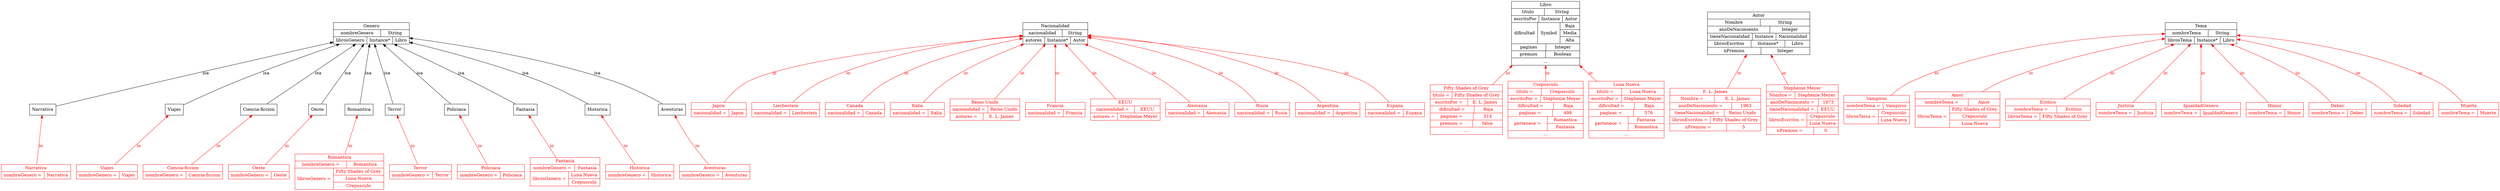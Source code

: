 digraph libros {
	node [label="\N"];
	graph [bb="0,0,6819,614"];
	libros_Class50 [label="{Narrativa|{nombreGenero =|{Narrativa}}}", shape=record, color="0.0,1.0,1.0", fontcolor="0.0,1.0,1.0", pos="90,58", rects="0,58,180,81 0,35,113,58 113,35,180,58", width="2.5", height="0.65278"];
	Narrativa [label=Narrativa, shape=box, color="0.0,0.0,0.0", fontcolor="0.0,0.0,0.0", pos="145,261", width="0.92361", height="0.5"];
	libros_Class12 [label="{Japon|{nacionalidad =|{Japon}}}", shape=record, color="0.0,1.0,1.0", fontcolor="0.0,1.0,1.0", pos="2037,261", rects="1963,261,2111,284 1963,238,2061,261 2061,238,2111,261", width="2.0556", height="0.65278"];
	Nacionalidad [label="{Nacionalidad|{nacionalidad|String}|{autores|Instance*|{Autor}}}", shape=record, color="0.0,0.0,0.0", fontcolor="0.0,0.0,0.0", pos="2941,510", rects="2853,521.5,3029,544.5 2853,498.5,2959,521.5 2959,498.5,3029,521.5 2853,475.5,2910,498.5 2910,475.5,2980,498.5 2980,475.5,3029,498.5", width="2.4444", height="0.97222"];
	libros_Class11 [label="{Liechestein|{nacionalidad =|{Liechestein}}}", shape=record, color="0.0,1.0,1.0", fontcolor="0.0,1.0,1.0", pos="2218,261", rects="2129.5,261,2306.5,284 2129.5,238,2227.5,261 2227.5,238,2306.5,261", width="2.4514", height="0.65278"];
	libros_Class13 [label="{Canada|{nacionalidad =|{Canada}}}", shape=record, color="0.0,1.0,1.0", fontcolor="0.0,1.0,1.0", pos="2403,261", rects="2324.5,261,2481.5,284 2324.5,238,2422.5,261 2422.5,238,2481.5,261", width="2.1736", height="0.65278"];
	libros_Class10 [label="{Italia|{nacionalidad =|{Italia}}}", shape=record, color="0.0,1.0,1.0", fontcolor="0.0,1.0,1.0", pos="2570,261", rects="2499.5,261,2640.5,284 2499.5,238,2597.5,261 2597.5,238,2640.5,261", width="1.9514", height="0.65278"];
	libros_Class59 [label="{Fifty Shades of Grey|{titulo =|{Fifty Shades of Grey}}|{escritoPor =|{E. L. James}}|{dificultad =|{Baja}}|{paginas =|{514}}|{premios\
 =|{false}}|{...}}", shape=record, color="0.0,1.0,1.0", fontcolor="0.0,1.0,1.0", pos="4038,261", rects="3943,318.5,4133,341.5 3943,295.5,3999,318.5 3999,295.5,4133,318.5 3943,272.5,4040,295.5 4040,272.5,4133,295.5 3943,249.5,4057,272.5\
 4057,249.5,4133,272.5 3943,226.5,4055,249.5 4055,226.5,4133,249.5 3943,203.5,4054,226.5 4054,203.5,4133,226.5 3943,180.5,4133\
,203.5", width="2.6389", height="2.25"];
	Libro [label="{Libro|{titulo|String}|{escritoPor|Instance|{Autor}}|{dificultad|Symbol|{Baja|Media|Alta}}|{paginas|Integer}|{premios|Boolean}|{\
...}}", shape=record, color="0.0,0.0,0.0", fontcolor="0.0,0.0,0.0", pos="4249,510", rects="4156,590.5,4342,613.5 4156,567.5,4246,590.5 4246,567.5,4342,590.5 4156,544.5,4230,567.5 4230,544.5,4293,567.5 4293,544.5,4342,567.5\
 4156,475.5,4226,544.5 4226,475.5,4288,544.5 4288,521.5,4342,544.5 4288,498.5,4342,521.5 4288,475.5,4342,498.5 4156,452.5,4251\
,475.5 4251,452.5,4342,475.5 4156,429.5,4249,452.5 4249,429.5,4342,452.5 4156,406.5,4342,429.5", width="2.5833", height="2.8889"];
	libros_Class58 [label="{E. L. James|{Nombre =|{E. L. James}}|{anoDeNacimiento =|{1963}}|{tieneNacionalidad =|{Reino Unido}}|{librosEscritos =|{Fifty Shades\
 of Grey}}|{nPremios =|{5}}}", shape=record, color="0.0,1.0,1.0", fontcolor="0.0,1.0,1.0", pos="4699,261", rects="4579,307,4819,330 4579,284,4695,307 4695,284,4819,307 4579,261,4741,284 4741,261,4819,284 4579,238,4718,261 4718,238,4819,261 4579\
,215,4685,238 4685,215,4819,238 4579,192,4728,215 4728,192,4819,215", width="3.3333", height="1.9306"];
	Autor [label="{Autor|{Nombre|String}|{anoDeNacimiento|Integer}|{tieneNacionalidad|Instance|{Nacionalidad}}|{librosEscritos|Instance*|{Libro}}|\
{nPremios|Integer}}", shape=record, color="0.0,0.0,0.0", fontcolor="0.0,0.0,0.0", pos="4815,510", rects="4681.5,556,4948.5,579 4681.5,533,4820.5,556 4820.5,533,4948.5,556 4681.5,510,4845.5,533 4845.5,510,4948.5,533 4681.5,487,4796.5,\
510 4796.5,487,4859.5,510 4859.5,487,4948.5,510 4681.5,464,4793.5,487 4793.5,464,4882.5,487 4882.5,464,4948.5,487 4681.5,441,4821.5\
,464 4821.5,441,4948.5,464", width="3.7014", height="1.9306"];
	libros_Class55 [label="{Viajes|{nombreGenero =|{Viajes}}}", shape=record, color="0.0,1.0,1.0", fontcolor="0.0,1.0,1.0", pos="280,58", rects="198.5,58,361.5,81 198.5,35,311.5,58 311.5,35,361.5,58", width="2.2569", height="0.65278"];
	Viajes [label=Viajes, shape=box, color="0.0,0.0,0.0", fontcolor="0.0,0.0,0.0", pos="322,261", width="0.75", height="0.5"];
	"Ciencia-ficcion" [label="Ciencia-ficcion", shape=box, color="0.0,0.0,0.0", fontcolor="0.0,0.0,0.0", pos="575,261", width="1.3958", height="0.5"];
	Genero [label="{Genero|{nombreGenero|String}|{librosGenero|Instance*|{Libro}}}", shape=record, color="0.0,0.0,0.0", fontcolor="0.0,0.0,0.0", pos="951,510", rects="848,521.5,1054,544.5 848,498.5,976,521.5 976,498.5,1054,521.5 848,475.5,937,498.5 937,475.5,1007,498.5 1007,475.5,1054,498.5", width="2.8611", height="0.97222"];
	Oeste [label=Oeste, shape=box, color="0.0,0.0,0.0", fontcolor="0.0,0.0,0.0", pos="759,261", width="0.75", height="0.5"];
	libros_Class53 [label="{Romantica|{nombreGenero =|{Romantica}}|{librosGenero =|{Fifty Shades of Grey|Luna Nueva|Crepusculo}}}", shape=record, color="0.0,1.0,1.0", fontcolor="0.0,1.0,1.0", pos="910,58", rects="792.5,92.5,1027.5,115.5 792.5,69.5,927.5,92.5 927.5,69.5,1027.5,92.5 792.5,0.5,893.5,69.5 893.5,46.5,1027.5,69.5 893.5,23.5,1027.5\
,46.5 893.5,0.5,1027.5,23.5", width="3.2569", height="1.6111"];
	Romantica [label=Romantica, shape=box, color="0.0,0.0,0.0", fontcolor="0.0,0.0,0.0", pos="916,261", width="1.0625", height="0.5"];
	libros_Class54 [label="{Terror|{nombreGenero =|{Terror}}}", shape=record, color="0.0,1.0,1.0", fontcolor="0.0,1.0,1.0", pos="1129,58", rects="1046,58,1212,81 1046,35,1159,58 1159,35,1212,58", width="2.3056", height="0.65278"];
	Terror [label=Terror, shape=box, color="0.0,0.0,0.0", fontcolor="0.0,0.0,0.0", pos="1062,261", width="0.75", height="0.5"];
	libros_Class51 [label="{Oeste|{nombreGenero =|{Oeste}}}", shape=record, color="0.0,1.0,1.0", fontcolor="0.0,1.0,1.0", pos="693,58", rects="612,58,774,81 612,35,725,58 725,35,774,58", width="2.25", height="0.65278"];
	libros_Class52 [label="{Policiaca|{nombreGenero =|{Policiaca}}}", shape=record, color="0.0,1.0,1.0", fontcolor="0.0,1.0,1.0", pos="1320,58", rects="1230,58,1410,81 1230,35,1343,58 1343,35,1410,58", width="2.5", height="0.65278"];
	Policiaca [label=Policiaca, shape=box, color="0.0,0.0,0.0", fontcolor="0.0,0.0,0.0", pos="1264,261", width="0.92361", height="0.5"];
	libros_Class61 [label="{Stephenie Meyer|{Nombre =|{Stephenie Meyer}}|{anoDeNacimiento =|{1973}}|{tieneNacionalidad =|{EEUU}}|{librosEscritos =|{Crepusculo\
|Luna Nueva}}|{nPremios =|{0}}}", shape=record, color="0.0,1.0,1.0", fontcolor="0.0,1.0,1.0", pos="4932,261", rects="4837.5,318.5,5026.5,341.5 4837.5,295.5,4913.5,318.5 4913.5,295.5,5026.5,318.5 4837.5,272.5,4973.5,295.5 4973.5,272.5,5026.5,295.5\
 4837.5,249.5,4968.5,272.5 4968.5,249.5,5026.5,272.5 4837.5,203.5,4943.5,249.5 4943.5,226.5,5026.5,249.5 4943.5,203.5,5026.5,226.5\
 4837.5,180.5,4960.5,203.5 4960.5,180.5,5026.5,203.5", width="2.6181", height="2.25"];
	Tema [label="{Tema|{nombreTema|String}|{librosTema|Instance*|{Libro}}}", shape=record, color="0.0,0.0,0.0", fontcolor="0.0,0.0,0.0", pos="6009,510", rects="5910.5,521.5,6107.5,544.5 5910.5,498.5,6029.5,521.5 6029.5,498.5,6107.5,521.5 5910.5,475.5,5990.5,498.5 5990.5,475.5,6060.5,498.5\
 6060.5,475.5,6107.5,498.5", width="2.7292", height="0.97222"];
	libros_Class63 [label="{Crepusculo|{titulo =|{Crepusculo}}|{escritoPor =|{Stephenie Meyer}}|{dificultad =|{Baja}}|{paginas =|{498}}|{pertenece =|{Romantica\
|Fantasia}}|{...}}", shape=record, color="0.0,1.0,1.0", fontcolor="0.0,1.0,1.0", pos="4249,261", rects="4151,330,4347,353 4151,307,4236,330 4236,307,4347,330 4151,284,4237,307 4237,284,4347,307 4151,261,4268,284 4268,261,4347,284 4151\
,238,4266,261 4266,238,4347,261 4151,192,4251,238 4251,215,4347,238 4251,192,4347,215 4151,169,4347,192", width="2.7222", height="2.5694"];
	libros_Class64 [label="{Luna Nueva|{titulo =|{Luna Nueva}}|{escritoPor =|{Stephenie Meyer}}|{dificultad =|{Baja}}|{paginas =|{576}}|{pertenece =|{Fantasia\
|Romantica}}|{...}}", shape=record, color="0.0,1.0,1.0", fontcolor="0.0,1.0,1.0", pos="4463,261", rects="4365,330,4561,353 4365,307,4449,330 4449,307,4561,330 4365,284,4451,307 4451,284,4561,307 4365,261,4482,284 4482,261,4561,284 4365\
,238,4480,261 4480,238,4561,261 4365,192,4465,238 4465,215,4561,238 4465,192,4561,215 4365,169,4561,192", width="2.7222", height="2.5694"];
	libros_Class65 [label="{Vampiros|{nombreTema =|{Vampiros}}|{librosTema =|{Crepusculo|Luna Nueva}}}", shape=record, color="0.0,1.0,1.0", fontcolor="0.0,1.0,1.0", pos="5132,261", rects="5044.5,284,5219.5,307 5044.5,261,5147.5,284 5147.5,261,5219.5,284 5044.5,215,5136.5,261 5136.5,238,5219.5,261 5136.5,215,5219.5,\
238", width="2.4236", height="1.2917"];
	libros_Class9 [label="{Reino Unido|{nacionalidad =|{Reino Unido}}|{autores =|{E. L. James}}}", shape=record, color="0.0,1.0,1.0", fontcolor="0.0,1.0,1.0", pos="2752,261", rects="2659,272.5,2845,295.5 2659,249.5,2757,272.5 2757,249.5,2845,272.5 2659,226.5,2745,249.5 2745,226.5,2845,249.5", width="2.5833", height="0.97222"];
	libros_Class8 [label="{Francia|{nacionalidad =|{Francia}}}", shape=record, color="0.0,1.0,1.0", fontcolor="0.0,1.0,1.0", pos="2941,261", rects="2863,261,3019,284 2863,238,2961,261 2961,238,3019,261", width="2.1667", height="0.65278"];
	libros_Class38 [label="{Amor|{nombreTema =|{Amor}}|{librosTema =|{Fifty Shades of Grey|Crepusculo|Luna Nueva}}}", shape=record, color="0.0,1.0,1.0", fontcolor="0.0,1.0,1.0", pos="5351,261", rects="5238,295.5,5464,318.5 5238,272.5,5378,295.5 5378,272.5,5464,295.5 5238,203.5,5330,272.5 5330,249.5,5464,272.5 5330,226.5,5464,249.5\
 5330,203.5,5464,226.5", width="3.1389", height="1.6111"];
	libros_Class5 [label="{EEUU|{nacionalidad =|{EEUU}}|{autores =|{Stephenie Meyer}}}", shape=record, color="0.0,1.0,1.0", fontcolor="0.0,1.0,1.0", pos="3127,261", rects="3037.5,272.5,3216.5,295.5 3037.5,249.5,3149.5,272.5 3149.5,249.5,3216.5,272.5 3037.5,226.5,3106.5,249.5 3106.5,226.5,3216.5,249.5", width="2.4792", height="0.97222"];
	libros_Class4 [label="{Alemania|{nacionalidad =|{Alemania}}}", shape=record, color="0.0,1.0,1.0", fontcolor="0.0,1.0,1.0", pos="3318,261", rects="3235,261,3401,284 3235,238,3333,261 3333,238,3401,261", width="2.3056", height="0.65278"];
	libros_Class7 [label="{Rusia|{nacionalidad =|{Rusia}}}", shape=record, color="0.0,1.0,1.0", fontcolor="0.0,1.0,1.0", pos="3492,261", rects="3419,261,3565,284 3419,238,3517,261 3517,238,3565,261", width="2.0278", height="0.65278"];
	libros_Class39 [label="{Erotico|{nombreTema =|{Erotico}}|{librosTema =|{Fifty Shades of Grey}}}", shape=record, color="0.0,1.0,1.0", fontcolor="0.0,1.0,1.0", pos="5595,261", rects="5482,272.5,5708,295.5 5482,249.5,5617,272.5 5617,249.5,5708,272.5 5482,226.5,5574,249.5 5574,226.5,5708,249.5", width="3.1389", height="0.97222"];
	libros_Class6 [label="{Argentina|{nacionalidad =|{Argentina}}}", shape=record, color="0.0,1.0,1.0", fontcolor="0.0,1.0,1.0", pos="3667,261", rects="3583,261,3751,284 3583,238,3681,261 3681,238,3751,261", width="2.3333", height="0.65278"];
	libros_Class3 [label="{Espana|{nacionalidad =|{Espana}}}", shape=record, color="0.0,1.0,1.0", fontcolor="0.0,1.0,1.0", pos="3847,261", rects="3769.5,261,3924.5,284 3769.5,238,3867.5,261 3867.5,238,3924.5,261", width="2.1458", height="0.65278"];
	Fantasia [label=Fantasia, shape=box, color="0.0,0.0,0.0", fontcolor="0.0,0.0,0.0", pos="1434,261", width="0.86111", height="0.5"];
	Historica [label=Historica, shape=box, color="0.0,0.0,0.0", fontcolor="0.0,0.0,0.0", pos="1619,261", width="0.92361", height="0.5"];
	libros_Class43 [label="{Justicia|{nombreTema =|{Justicia}}}", shape=record, color="0.0,1.0,1.0", fontcolor="0.0,1.0,1.0", pos="5806,261", rects="5726,261,5886,284 5726,238,5829,261 5829,238,5886,261", width="2.2222", height="0.65278"];
	libros_Class42 [label="{IgualdadGenero|{nombreTema =|{IgualdadGenero}}}", shape=record, color="0.0,1.0,1.0", fontcolor="0.0,1.0,1.0", pos="6009,261", rects="5904.5,261,6113.5,284 5904.5,238,6007.5,261 6007.5,238,6113.5,261", width="2.8958", height="0.65278"];
	libros_Class41 [label="{Honor|{nombreTema =|{Honor}}}", shape=record, color="0.0,1.0,1.0", fontcolor="0.0,1.0,1.0", pos="6210,261", rects="6132,261,6288,284 6132,238,6235,261 6235,238,6288,261", width="2.1667", height="0.65278"];
	libros_Class40 [label="{Deber|{nombreTema =|{Deber}}}", shape=record, color="0.0,1.0,1.0", fontcolor="0.0,1.0,1.0", pos="6383,261", rects="6306.5,261,6459.5,284 6306.5,238,6409.5,261 6409.5,238,6459.5,261", width="2.1181", height="0.65278"];
	libros_Class47 [label="{Ciencia-ficcion|{nombreGenero =|{Ciencia-ficcion}}}", shape=record, color="0.0,1.0,1.0", fontcolor="0.0,1.0,1.0", pos="487,58", rects="380,58,594,81 380,35,493,58 493,35,594,58", width="2.9722", height="0.65278"];
	libros_Class46 [label="{Aventuras|{nombreGenero =|{Aventuras}}}", shape=record, color="0.0,1.0,1.0", fontcolor="0.0,1.0,1.0", pos="1921,58", rects="1828,58,2014,81 1828,35,1941,58 1941,35,2014,58", width="2.5833", height="0.65278"];
	Aventuras [label=Aventuras, shape=box, color="0.0,0.0,0.0", fontcolor="0.0,0.0,0.0", pos="1908,261", width="1.0069", height="0.5"];
	libros_Class45 [label="{Soledad|{nombreTema =|{Soledad}}}", shape=record, color="0.0,1.0,1.0", fontcolor="0.0,1.0,1.0", pos="6560,261", rects="6477.5,261,6642.5,284 6477.5,238,6580.5,261 6580.5,238,6642.5,261", width="2.2847", height="0.65278"];
	libros_Class44 [label="{Muerte|{nombreTema =|{Muerte}}}", shape=record, color="0.0,1.0,1.0", fontcolor="0.0,1.0,1.0", pos="6740,261", rects="6660.5,261,6819.5,284 6660.5,238,6763.5,261 6763.5,238,6819.5,261", width="2.2014", height="0.65278"];
	libros_Class49 [label="{Historica|{nombreGenero =|{Historica}}}", shape=record, color="0.0,1.0,1.0", fontcolor="0.0,1.0,1.0", pos="1720,58", rects="1630,58,1810,81 1630,35,1743,58 1743,35,1810,58", width="2.5", height="0.65278"];
	libros_Class48 [label="{Fantasia|{nombreGenero =|{Fantasia}}|{librosGenero =|{Luna Nueva|Crepusculo}}}", shape=record, color="0.0,1.0,1.0", fontcolor="0.0,1.0,1.0", pos="1520,58", rects="1428,81,1612,104 1428,58,1545,81 1545,58,1612,81 1428,12,1529,58 1529,35,1612,58 1529,12,1612,35", width="2.5556", height="1.2917"];
	Narrativa -> libros_Class50 [dir=back, label=io, color="0.0,1.0,1.0", fontcolor="0.0,1.0,1.0", pos="s,140.31,242.86 137.61,232.99 126.63,192.88 106.24,118.34 96.077,81.209", lp="120.5,142"];
	Nacionalidad -> libros_Class12 [dir=back, label=io, color="0.0,1.0,1.0", fontcolor="0.0,1.0,1.0", pos="s,2852.9,499.56 2843,498.43 2653.1,476.67 2243,423.08 2120,354 2090.2,337.25 2065.4,305.82 2050.9,284.4", lp="2203.5,380"];
	Nacionalidad -> libros_Class11 [dir=back, label=io, color="0.0,1.0,1.0", fontcolor="0.0,1.0,1.0", pos="s,2852.9,501.48 2842.7,500.34 2714.4,485.65 2486.2,447.69 2315,354 2282.8,336.39 2253.4,305.47 2235.6,284.38", lp="2383.5,380"];
	Nacionalidad -> libros_Class13 [dir=back, label=io, color="0.0,1.0,1.0", fontcolor="0.0,1.0,1.0", pos="s,2852.8,491.92 2842.8,489.65 2747.2,467.61 2600.4,425.12 2490,354 2461,335.31 2434.8,304.94 2419,284.25", lp="2551.5,380"];
	Nacionalidad -> libros_Class10 [dir=back, label=io, color="0.0,1.0,1.0", fontcolor="0.0,1.0,1.0", pos="s,2859.7,475.43 2850.6,471.3 2790.3,443.77 2711.3,402.82 2650,354 2624.3,333.57 2600.4,304.15 2585.5,284.12", lp="2699.5,380"];
	Libro -> libros_Class59 [dir=back, label=io, color="0.0,1.0,1.0", fontcolor="0.0,1.0,1.0", pos="s,4161.4,406.4 4154.8,398.77 4138.4,379.55 4121.6,359.89 4106.1,341.69", lp="4149.5,380"];
	Autor -> libros_Class58 [dir=back, label=io, color="0.0,1.0,1.0", fontcolor="0.0,1.0,1.0", pos="s,4783,440.85 4778.6,431.41 4763.3,399.01 4745.8,361.7 4731.1,330.35", lp="4762.5,380"];
	Viajes -> libros_Class55 [dir=back, label=io, color="0.0,1.0,1.0", fontcolor="0.0,1.0,1.0", pos="s,318.42,242.86 316.36,232.99 307.98,192.88 292.4,118.34 284.64,81.209", lp="304.5,142"];
	Genero -> "Ciencia-ficcion" [dir=back, label=isa, color="0.0,0.0,0.0", fontcolor="0.0,0.0,0.0", pos="s,899.9,475.43 891.31,469.79 808.03,415.08 660.51,318.17 600.98,279.07", lp="771,380"];
	Genero -> Oeste [dir=back, label=isa, color="0.0,0.0,0.0", fontcolor="0.0,0.0,0.0", pos="s,924.91,475.43 918.56,467.27 875.72,412.15 802.2,317.58 772.27,279.07", lp="863,380"];
	Romantica -> libros_Class53 [dir=back, label=io, color="0.0,1.0,1.0", fontcolor="0.0,1.0,1.0", pos="s,915.49,242.86 915.19,232.77 914.3,202.91 912.84,154.15 911.7,115.87", lp="918.5,142"];
	Terror -> libros_Class54 [dir=back, label=io, color="0.0,1.0,1.0", fontcolor="0.0,1.0,1.0", pos="s,1067.7,242.86 1070.9,233.24 1084.3,193.2 1109.2,118.42 1121.6,81.209", lp="1109.5,142"];
	Oeste -> libros_Class51 [dir=back, label=io, color="0.0,1.0,1.0", fontcolor="0.0,1.0,1.0", pos="s,753.37,242.86 750.21,233.24 737.07,193.2 712.51,118.42 700.29,81.209", lp="728.5,142"];
	Policiaca -> libros_Class52 [dir=back, label=io, color="0.0,1.0,1.0", fontcolor="0.0,1.0,1.0", pos="s,1268.8,242.86 1271.5,232.99 1282.7,192.88 1303.5,118.34 1313.8,81.209", lp="1304.5,142"];
	Autor -> libros_Class61 [dir=back, label=io, color="0.0,1.0,1.0", fontcolor="0.0,1.0,1.0", pos="s,4847.3,440.85 4851.6,431.7 4865.2,403.07 4880.6,370.58 4894.2,341.73", lp="4883.5,380"];
	Genero -> Terror [dir=back, label=isa, color="0.0,0.0,0.0", fontcolor="0.0,0.0,0.0", pos="s,966.09,475.43 970.21,466.25 995.04,410.99 1037.1,317.34 1054.3,279.07", lp="1018,380"];
	Genero -> Viajes [dir=back, label=isa, color="0.0,0.0,0.0", fontcolor="0.0,0.0,0.0", pos="s,847.68,475.62 838.13,472.44 749.38,442.85 623.11,398.84 515,354 454.66,328.97 386.06,294.87 349.08,276", lp="606,380"];
	Libro -> libros_Class63 [dir=back, label=io, color="0.0,1.0,1.0", fontcolor="0.0,1.0,1.0", pos="s,4249,406.4 4249,396.01 4249,381.69 4249,367.17 4249,353.25", lp="4254.5,380"];
	Libro -> libros_Class64 [dir=back, label=io, color="0.0,1.0,1.0", fontcolor="0.0,1.0,1.0", pos="s,4337.9,406.4 4344.7,398.51 4357.8,383.38 4371.2,367.98 4383.9,353.25", lp="4368.5,380"];
	Tema -> libros_Class65 [dir=back, label=io, color="0.0,1.0,1.0", fontcolor="0.0,1.0,1.0", pos="s,5910.3,506.73 5900.1,506.24 5743.4,498.22 5448.9,467.78 5229,354 5206.7,342.48 5186,324.3 5169.5,307.14", lp="5293.5,380"];
	Nacionalidad -> libros_Class9 [dir=back, label=io, color="0.0,1.0,1.0", fontcolor="0.0,1.0,1.0", pos="s,2915.3,475.43 2909.2,467.38 2872.2,419.14 2812.1,340.57 2777.9,295.89", lp="2852.5,380"];
	Nacionalidad -> libros_Class8 [dir=back, label=io, color="0.0,1.0,1.0", fontcolor="0.0,1.0,1.0", pos="s,2941,475.43 2941,465.3 2941,412.26 2941,324.86 2941,284.15", lp="2946.5,380"];
	Tema -> libros_Class38 [dir=back, label=io, color="0.0,1.0,1.0", fontcolor="0.0,1.0,1.0", pos="s,5910.2,491.67 5900.3,489.69 5788.8,467.16 5612.6,423.83 5473,354 5453.8,344.39 5434.5,331.65 5417.1,318.72", lp="5547.5,380"];
	Nacionalidad -> libros_Class5 [dir=back, label=io, color="0.0,1.0,1.0", fontcolor="0.0,1.0,1.0", pos="s,2966.3,475.43 2972.3,467.38 3008.7,419.14 3067.8,340.57 3101.5,295.89", lp="3045.5,380"];
	Nacionalidad -> libros_Class4 [dir=back, label=io, color="0.0,1.0,1.0", fontcolor="0.0,1.0,1.0", pos="s,3015.6,475.44 3024.8,471 3083.4,442.63 3162.1,400.79 3225,354 3253.1,333.12 3281,304.07 3298.8,284.23", lp="3202.5,380"];
	Nacionalidad -> libros_Class7 [dir=back, label=io, color="0.0,1.0,1.0", fontcolor="0.0,1.0,1.0", pos="s,3029.1,494.15 3039.2,492.1 3138.9,471.53 3294.6,429.77 3410,354 3438.1,335.56 3462.6,305.14 3477.3,284.36", lp="3381.5,380"];
	Tema -> libros_Class39 [dir=back, label=io, color="0.0,1.0,1.0", fontcolor="0.0,1.0,1.0", pos="s,5938.2,475.36 5929.2,470.92 5869.4,441.38 5786.3,398.13 5717,354 5689,336.19 5659.3,313.84 5636.2,295.62", lp="5777.5,380"];
	Nacionalidad -> libros_Class6 [dir=back, label=io, color="0.0,1.0,1.0", fontcolor="0.0,1.0,1.0", pos="s,3029,502.34 3039.4,501.27 3169.1,487.56 3401.3,450.61 3574,354 3605.5,336.37 3633.8,305.15 3650.6,284.02", lp="3533.5,380"];
	Nacionalidad -> libros_Class3 [dir=back, label=io, color="0.0,1.0,1.0", fontcolor="0.0,1.0,1.0", pos="s,3029.1,509.68 3039.4,509.5 3200.1,506.3 3524.4,482.78 3760,354 3790.7,337.24 3816.8,305.81 3832.2,284.4", lp="3726.5,380"];
	Genero -> Fantasia [dir=back, label=isa, color="0.0,0.0,0.0", fontcolor="0.0,0.0,0.0", pos="s,1042.2,475.37 1051.8,471.61 1124.4,443.12 1223.6,400.88 1306,354 1346,331.26 1388.6,298.74 1413.2,279.08", lp="1278,380"];
	Genero -> Narrativa [dir=back, label=isa, color="0.0,0.0,0.0", fontcolor="0.0,0.0,0.0", pos="s,847.84,496.33 837.85,494.9 702.43,475.28 470.8,432.91 286,354 240.03,334.37 192.56,299.92 166.11,279.2", lp="381,380"];
	Genero -> Romantica [dir=back, label=isa, color="0.0,0.0,0.0", fontcolor="0.0,0.0,0.0", pos="s,946.24,475.43 944.8,465.21 936.95,409.83 923.81,317.11 918.42,279.07", lp="942,380"];
	Genero -> Historica [dir=back, label=isa, color="0.0,0.0,0.0", fontcolor="0.0,0.0,0.0", pos="s,1054.3,487.34 1064.2,485.04 1172.4,459.95 1338.6,415.58 1474,354 1520.1,333.02 1568.9,299.34 1596.5,279.07", lp="1428,380"];
	Tema -> libros_Class43 [dir=back, label=io, color="0.0,1.0,1.0", fontcolor="0.0,1.0,1.0", pos="s,5981.4,475.43 5975,467.6 5931.6,414.82 5858.2,325.46 5824.2,284.15", lp="5913.5,380"];
	Tema -> libros_Class42 [dir=back, label=io, color="0.0,1.0,1.0", fontcolor="0.0,1.0,1.0", pos="s,6009,475.43 6009,465.3 6009,412.26 6009,324.86 6009,284.15", lp="6014.5,380"];
	Tema -> libros_Class41 [dir=back, label=io, color="0.0,1.0,1.0", fontcolor="0.0,1.0,1.0", pos="s,6036.3,475.43 6042.7,467.6 6085.6,414.82 6158.4,325.46 6192,284.15", lp="6121.5,380"];
	Tema -> libros_Class40 [dir=back, label=io, color="0.0,1.0,1.0", fontcolor="0.0,1.0,1.0", pos="s,6087.1,475.48 6096.4,471.11 6156,443.19 6234.9,401.86 6297,354 6323.8,333.32 6349.7,303.95 6365.9,284", lp="6274.5,380"];
	"Ciencia-ficcion" -> libros_Class47 [dir=back, label=io, color="0.0,1.0,1.0", fontcolor="0.0,1.0,1.0", pos="s,567.5,242.86 563.4,233.5 545.89,193.52 513.05,118.5 496.72,81.209", lp="531.5,142"];
	Aventuras -> libros_Class46 [dir=back, label=io, color="0.0,1.0,1.0", fontcolor="0.0,1.0,1.0", pos="s,1909.1,242.86 1909.8,232.73 1912.4,192.56 1917.2,118.26 1919.6,81.209", lp="1922.5,142"];
	Tema -> libros_Class45 [dir=back, label=io, color="0.0,1.0,1.0", fontcolor="0.0,1.0,1.0", pos="s,6107.8,489.48 6117.7,487.2 6214.7,464.37 6358.2,422.19 6468,354 6498.1,335.3 6525.9,304.93 6542.9,284.24", lp="6440.5,380"];
	Tema -> libros_Class44 [dir=back, label=io, color="0.0,1.0,1.0", fontcolor="0.0,1.0,1.0", pos="s,6107.7,502.29 6117.9,501.28 6251.4,487.81 6480.7,451.35 6651,354 6681.7,336.46 6708.6,305.22 6724.6,284.06", lp="6609.5,380"];
	Historica -> libros_Class49 [dir=back, label=io, color="0.0,1.0,1.0", fontcolor="0.0,1.0,1.0", pos="s,1627.6,242.86 1632.2,233.75 1652.2,193.83 1690.1,118.57 1708.8,81.209", lp="1687.5,142"];
	Fantasia -> libros_Class48 [dir=back, label=io, color="0.0,1.0,1.0", fontcolor="0.0,1.0,1.0", pos="s,1441.3,242.86 1445.4,233.47 1459.4,200.62 1483.6,144.14 1500.6,104.36", lp="1493.5,142"];
	Genero -> Policiaca [dir=back, label=isa, color="0.0,0.0,0.0", fontcolor="0.0,0.0,0.0", pos="s,993.54,475.43 1001.7,468.95 1071.3,414.1 1193.1,317.98 1242.4,279.07", lp="1125,380"];
	Genero -> Aventuras [dir=back, label=isa, color="0.0,0.0,0.0", fontcolor="0.0,0.0,0.0", pos="s,1054.1,491.23 1064.1,489.42 1205.3,463.83 1453.4,414.99 1661,354 1737.4,331.56 1824,297.12 1871.7,277.36", lp="1594,380"];
}
